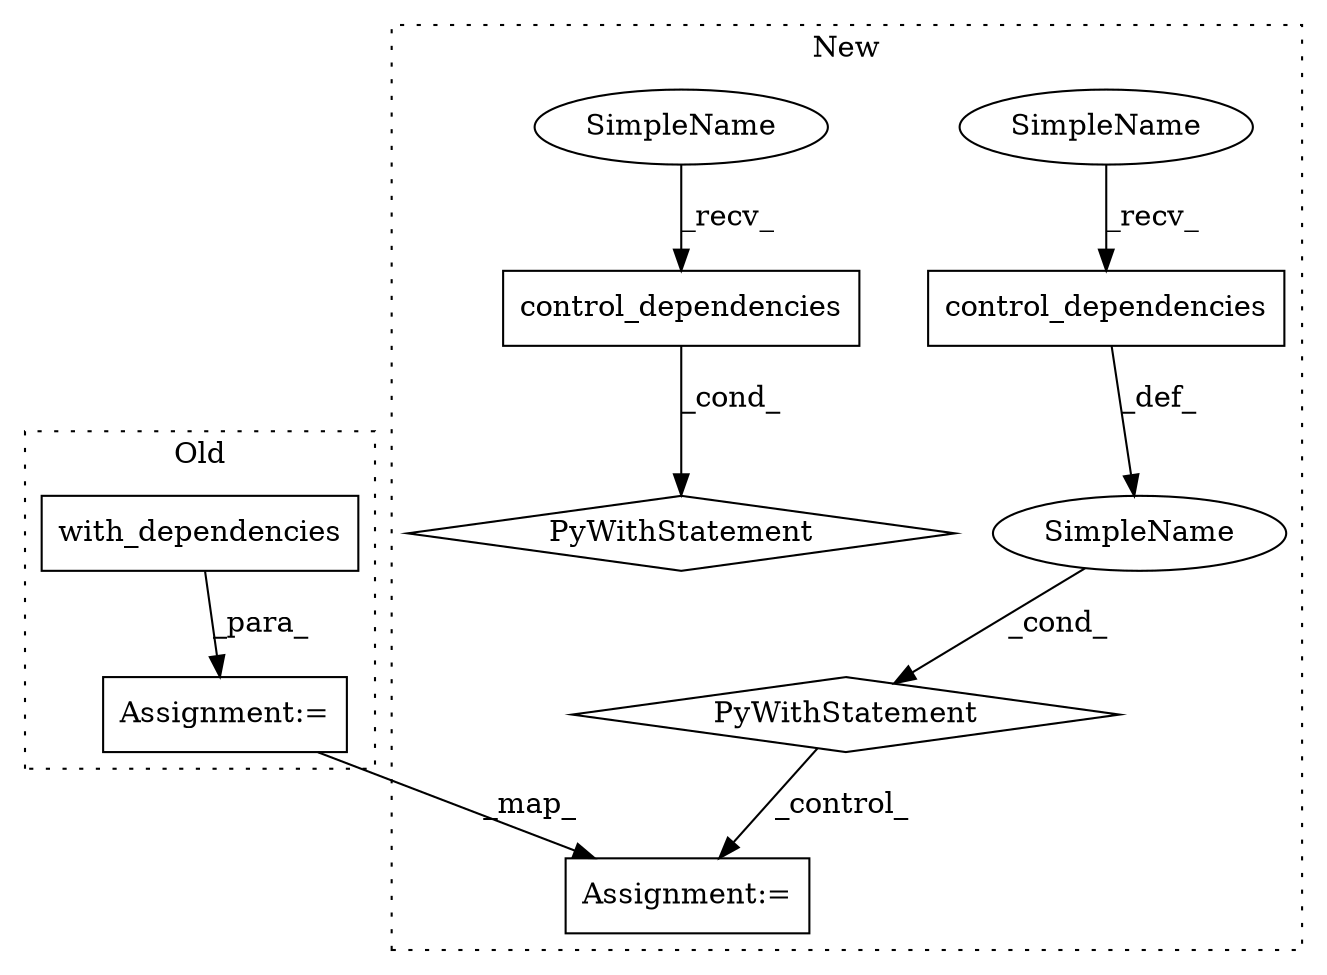 digraph G {
subgraph cluster0 {
1 [label="with_dependencies" a="32" s="12318,12407" l="18,1" shape="box"];
6 [label="Assignment:=" a="7" s="12289" l="1" shape="box"];
label = "Old";
style="dotted";
}
subgraph cluster1 {
2 [label="PyWithStatement" a="104" s="12279,12347" l="10,2" shape="diamond"];
3 [label="control_dependencies" a="32" s="12300,12346" l="21,1" shape="box"];
4 [label="SimpleName" a="42" s="" l="" shape="ellipse"];
5 [label="Assignment:=" a="7" s="12362" l="1" shape="box"];
7 [label="control_dependencies" a="32" s="11808,11854" l="21,1" shape="box"];
8 [label="PyWithStatement" a="104" s="11787,11855" l="10,2" shape="diamond"];
9 [label="SimpleName" a="42" s="12289" l="10" shape="ellipse"];
10 [label="SimpleName" a="42" s="11797" l="10" shape="ellipse"];
label = "New";
style="dotted";
}
1 -> 6 [label="_para_"];
2 -> 5 [label="_control_"];
3 -> 4 [label="_def_"];
4 -> 2 [label="_cond_"];
6 -> 5 [label="_map_"];
7 -> 8 [label="_cond_"];
9 -> 3 [label="_recv_"];
10 -> 7 [label="_recv_"];
}